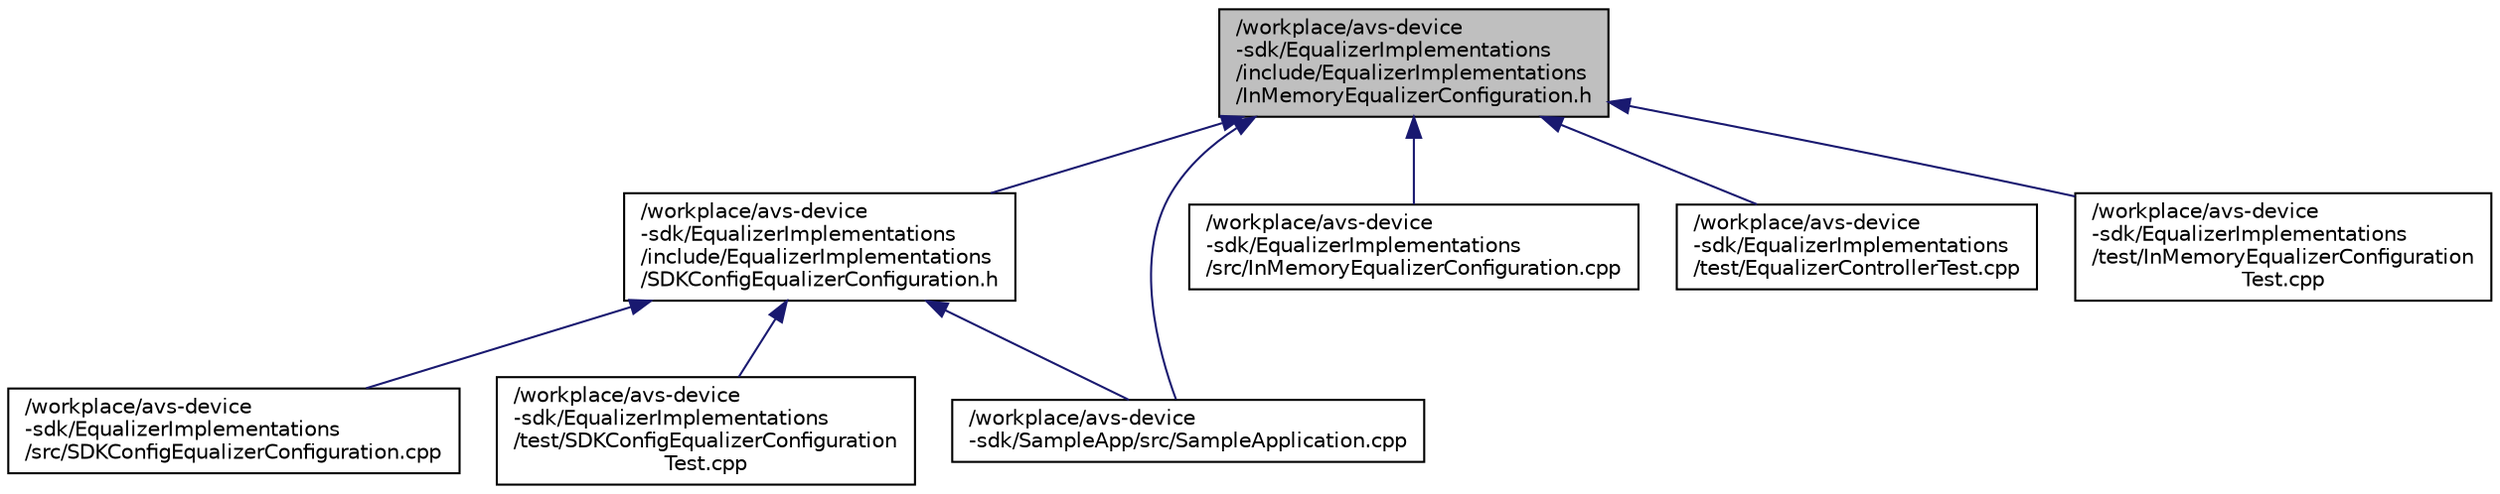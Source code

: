digraph "/workplace/avs-device-sdk/EqualizerImplementations/include/EqualizerImplementations/InMemoryEqualizerConfiguration.h"
{
  edge [fontname="Helvetica",fontsize="10",labelfontname="Helvetica",labelfontsize="10"];
  node [fontname="Helvetica",fontsize="10",shape=record];
  Node1 [label="/workplace/avs-device\l-sdk/EqualizerImplementations\l/include/EqualizerImplementations\l/InMemoryEqualizerConfiguration.h",height=0.2,width=0.4,color="black", fillcolor="grey75", style="filled", fontcolor="black"];
  Node1 -> Node2 [dir="back",color="midnightblue",fontsize="10",style="solid",fontname="Helvetica"];
  Node2 [label="/workplace/avs-device\l-sdk/EqualizerImplementations\l/include/EqualizerImplementations\l/SDKConfigEqualizerConfiguration.h",height=0.2,width=0.4,color="black", fillcolor="white", style="filled",URL="$_s_d_k_config_equalizer_configuration_8h.html"];
  Node2 -> Node3 [dir="back",color="midnightblue",fontsize="10",style="solid",fontname="Helvetica"];
  Node3 [label="/workplace/avs-device\l-sdk/EqualizerImplementations\l/src/SDKConfigEqualizerConfiguration.cpp",height=0.2,width=0.4,color="black", fillcolor="white", style="filled",URL="$_s_d_k_config_equalizer_configuration_8cpp.html"];
  Node2 -> Node4 [dir="back",color="midnightblue",fontsize="10",style="solid",fontname="Helvetica"];
  Node4 [label="/workplace/avs-device\l-sdk/EqualizerImplementations\l/test/SDKConfigEqualizerConfiguration\lTest.cpp",height=0.2,width=0.4,color="black", fillcolor="white", style="filled",URL="$_s_d_k_config_equalizer_configuration_test_8cpp.html"];
  Node2 -> Node5 [dir="back",color="midnightblue",fontsize="10",style="solid",fontname="Helvetica"];
  Node5 [label="/workplace/avs-device\l-sdk/SampleApp/src/SampleApplication.cpp",height=0.2,width=0.4,color="black", fillcolor="white", style="filled",URL="$_sample_application_8cpp.html"];
  Node1 -> Node6 [dir="back",color="midnightblue",fontsize="10",style="solid",fontname="Helvetica"];
  Node6 [label="/workplace/avs-device\l-sdk/EqualizerImplementations\l/src/InMemoryEqualizerConfiguration.cpp",height=0.2,width=0.4,color="black", fillcolor="white", style="filled",URL="$_in_memory_equalizer_configuration_8cpp.html"];
  Node1 -> Node7 [dir="back",color="midnightblue",fontsize="10",style="solid",fontname="Helvetica"];
  Node7 [label="/workplace/avs-device\l-sdk/EqualizerImplementations\l/test/EqualizerControllerTest.cpp",height=0.2,width=0.4,color="black", fillcolor="white", style="filled",URL="$_equalizer_controller_test_8cpp.html"];
  Node1 -> Node8 [dir="back",color="midnightblue",fontsize="10",style="solid",fontname="Helvetica"];
  Node8 [label="/workplace/avs-device\l-sdk/EqualizerImplementations\l/test/InMemoryEqualizerConfiguration\lTest.cpp",height=0.2,width=0.4,color="black", fillcolor="white", style="filled",URL="$_in_memory_equalizer_configuration_test_8cpp.html"];
  Node1 -> Node5 [dir="back",color="midnightblue",fontsize="10",style="solid",fontname="Helvetica"];
}
